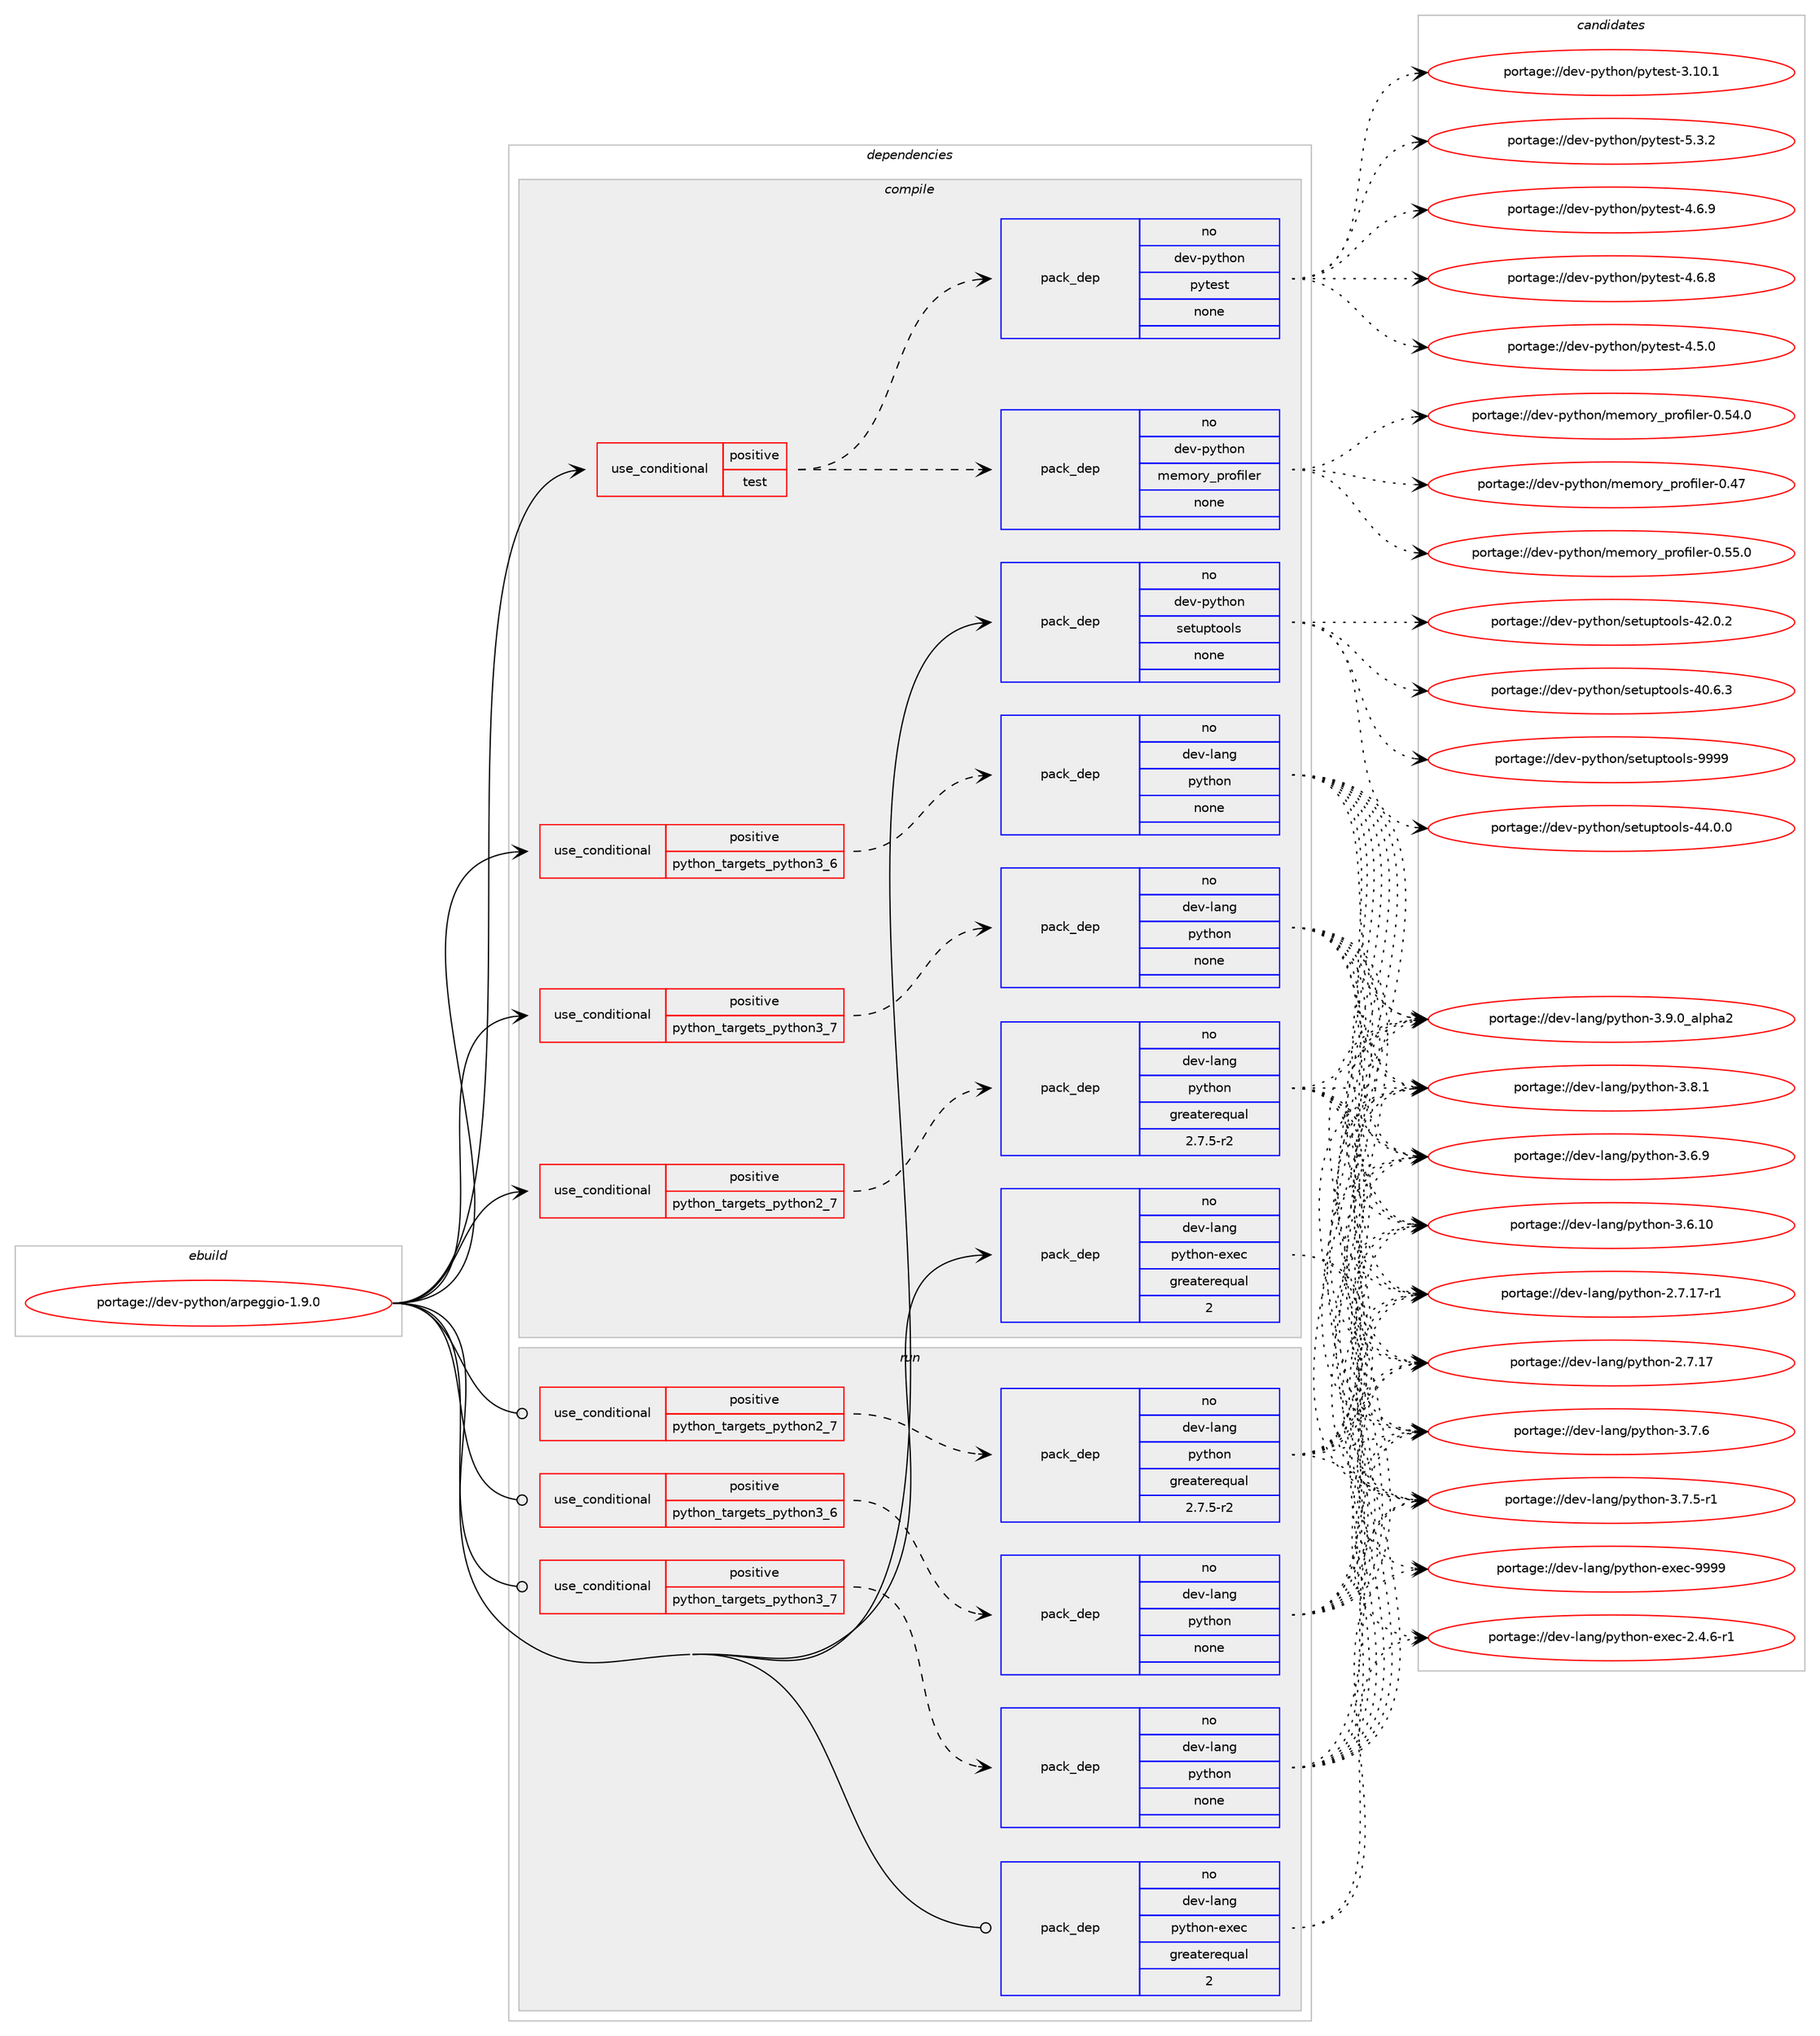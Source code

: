 digraph prolog {

# *************
# Graph options
# *************

newrank=true;
concentrate=true;
compound=true;
graph [rankdir=LR,fontname=Helvetica,fontsize=10,ranksep=1.5];#, ranksep=2.5, nodesep=0.2];
edge  [arrowhead=vee];
node  [fontname=Helvetica,fontsize=10];

# **********
# The ebuild
# **********

subgraph cluster_leftcol {
color=gray;
label=<<i>ebuild</i>>;
id [label="portage://dev-python/arpeggio-1.9.0", color=red, width=4, href="../dev-python/arpeggio-1.9.0.svg"];
}

# ****************
# The dependencies
# ****************

subgraph cluster_midcol {
color=gray;
label=<<i>dependencies</i>>;
subgraph cluster_compile {
fillcolor="#eeeeee";
style=filled;
label=<<i>compile</i>>;
subgraph cond118956 {
dependency471450 [label=<<TABLE BORDER="0" CELLBORDER="1" CELLSPACING="0" CELLPADDING="4"><TR><TD ROWSPAN="3" CELLPADDING="10">use_conditional</TD></TR><TR><TD>positive</TD></TR><TR><TD>python_targets_python2_7</TD></TR></TABLE>>, shape=none, color=red];
subgraph pack347479 {
dependency471451 [label=<<TABLE BORDER="0" CELLBORDER="1" CELLSPACING="0" CELLPADDING="4" WIDTH="220"><TR><TD ROWSPAN="6" CELLPADDING="30">pack_dep</TD></TR><TR><TD WIDTH="110">no</TD></TR><TR><TD>dev-lang</TD></TR><TR><TD>python</TD></TR><TR><TD>greaterequal</TD></TR><TR><TD>2.7.5-r2</TD></TR></TABLE>>, shape=none, color=blue];
}
dependency471450:e -> dependency471451:w [weight=20,style="dashed",arrowhead="vee"];
}
id:e -> dependency471450:w [weight=20,style="solid",arrowhead="vee"];
subgraph cond118957 {
dependency471452 [label=<<TABLE BORDER="0" CELLBORDER="1" CELLSPACING="0" CELLPADDING="4"><TR><TD ROWSPAN="3" CELLPADDING="10">use_conditional</TD></TR><TR><TD>positive</TD></TR><TR><TD>python_targets_python3_6</TD></TR></TABLE>>, shape=none, color=red];
subgraph pack347480 {
dependency471453 [label=<<TABLE BORDER="0" CELLBORDER="1" CELLSPACING="0" CELLPADDING="4" WIDTH="220"><TR><TD ROWSPAN="6" CELLPADDING="30">pack_dep</TD></TR><TR><TD WIDTH="110">no</TD></TR><TR><TD>dev-lang</TD></TR><TR><TD>python</TD></TR><TR><TD>none</TD></TR><TR><TD></TD></TR></TABLE>>, shape=none, color=blue];
}
dependency471452:e -> dependency471453:w [weight=20,style="dashed",arrowhead="vee"];
}
id:e -> dependency471452:w [weight=20,style="solid",arrowhead="vee"];
subgraph cond118958 {
dependency471454 [label=<<TABLE BORDER="0" CELLBORDER="1" CELLSPACING="0" CELLPADDING="4"><TR><TD ROWSPAN="3" CELLPADDING="10">use_conditional</TD></TR><TR><TD>positive</TD></TR><TR><TD>python_targets_python3_7</TD></TR></TABLE>>, shape=none, color=red];
subgraph pack347481 {
dependency471455 [label=<<TABLE BORDER="0" CELLBORDER="1" CELLSPACING="0" CELLPADDING="4" WIDTH="220"><TR><TD ROWSPAN="6" CELLPADDING="30">pack_dep</TD></TR><TR><TD WIDTH="110">no</TD></TR><TR><TD>dev-lang</TD></TR><TR><TD>python</TD></TR><TR><TD>none</TD></TR><TR><TD></TD></TR></TABLE>>, shape=none, color=blue];
}
dependency471454:e -> dependency471455:w [weight=20,style="dashed",arrowhead="vee"];
}
id:e -> dependency471454:w [weight=20,style="solid",arrowhead="vee"];
subgraph cond118959 {
dependency471456 [label=<<TABLE BORDER="0" CELLBORDER="1" CELLSPACING="0" CELLPADDING="4"><TR><TD ROWSPAN="3" CELLPADDING="10">use_conditional</TD></TR><TR><TD>positive</TD></TR><TR><TD>test</TD></TR></TABLE>>, shape=none, color=red];
subgraph pack347482 {
dependency471457 [label=<<TABLE BORDER="0" CELLBORDER="1" CELLSPACING="0" CELLPADDING="4" WIDTH="220"><TR><TD ROWSPAN="6" CELLPADDING="30">pack_dep</TD></TR><TR><TD WIDTH="110">no</TD></TR><TR><TD>dev-python</TD></TR><TR><TD>pytest</TD></TR><TR><TD>none</TD></TR><TR><TD></TD></TR></TABLE>>, shape=none, color=blue];
}
dependency471456:e -> dependency471457:w [weight=20,style="dashed",arrowhead="vee"];
subgraph pack347483 {
dependency471458 [label=<<TABLE BORDER="0" CELLBORDER="1" CELLSPACING="0" CELLPADDING="4" WIDTH="220"><TR><TD ROWSPAN="6" CELLPADDING="30">pack_dep</TD></TR><TR><TD WIDTH="110">no</TD></TR><TR><TD>dev-python</TD></TR><TR><TD>memory_profiler</TD></TR><TR><TD>none</TD></TR><TR><TD></TD></TR></TABLE>>, shape=none, color=blue];
}
dependency471456:e -> dependency471458:w [weight=20,style="dashed",arrowhead="vee"];
}
id:e -> dependency471456:w [weight=20,style="solid",arrowhead="vee"];
subgraph pack347484 {
dependency471459 [label=<<TABLE BORDER="0" CELLBORDER="1" CELLSPACING="0" CELLPADDING="4" WIDTH="220"><TR><TD ROWSPAN="6" CELLPADDING="30">pack_dep</TD></TR><TR><TD WIDTH="110">no</TD></TR><TR><TD>dev-lang</TD></TR><TR><TD>python-exec</TD></TR><TR><TD>greaterequal</TD></TR><TR><TD>2</TD></TR></TABLE>>, shape=none, color=blue];
}
id:e -> dependency471459:w [weight=20,style="solid",arrowhead="vee"];
subgraph pack347485 {
dependency471460 [label=<<TABLE BORDER="0" CELLBORDER="1" CELLSPACING="0" CELLPADDING="4" WIDTH="220"><TR><TD ROWSPAN="6" CELLPADDING="30">pack_dep</TD></TR><TR><TD WIDTH="110">no</TD></TR><TR><TD>dev-python</TD></TR><TR><TD>setuptools</TD></TR><TR><TD>none</TD></TR><TR><TD></TD></TR></TABLE>>, shape=none, color=blue];
}
id:e -> dependency471460:w [weight=20,style="solid",arrowhead="vee"];
}
subgraph cluster_compileandrun {
fillcolor="#eeeeee";
style=filled;
label=<<i>compile and run</i>>;
}
subgraph cluster_run {
fillcolor="#eeeeee";
style=filled;
label=<<i>run</i>>;
subgraph cond118960 {
dependency471461 [label=<<TABLE BORDER="0" CELLBORDER="1" CELLSPACING="0" CELLPADDING="4"><TR><TD ROWSPAN="3" CELLPADDING="10">use_conditional</TD></TR><TR><TD>positive</TD></TR><TR><TD>python_targets_python2_7</TD></TR></TABLE>>, shape=none, color=red];
subgraph pack347486 {
dependency471462 [label=<<TABLE BORDER="0" CELLBORDER="1" CELLSPACING="0" CELLPADDING="4" WIDTH="220"><TR><TD ROWSPAN="6" CELLPADDING="30">pack_dep</TD></TR><TR><TD WIDTH="110">no</TD></TR><TR><TD>dev-lang</TD></TR><TR><TD>python</TD></TR><TR><TD>greaterequal</TD></TR><TR><TD>2.7.5-r2</TD></TR></TABLE>>, shape=none, color=blue];
}
dependency471461:e -> dependency471462:w [weight=20,style="dashed",arrowhead="vee"];
}
id:e -> dependency471461:w [weight=20,style="solid",arrowhead="odot"];
subgraph cond118961 {
dependency471463 [label=<<TABLE BORDER="0" CELLBORDER="1" CELLSPACING="0" CELLPADDING="4"><TR><TD ROWSPAN="3" CELLPADDING="10">use_conditional</TD></TR><TR><TD>positive</TD></TR><TR><TD>python_targets_python3_6</TD></TR></TABLE>>, shape=none, color=red];
subgraph pack347487 {
dependency471464 [label=<<TABLE BORDER="0" CELLBORDER="1" CELLSPACING="0" CELLPADDING="4" WIDTH="220"><TR><TD ROWSPAN="6" CELLPADDING="30">pack_dep</TD></TR><TR><TD WIDTH="110">no</TD></TR><TR><TD>dev-lang</TD></TR><TR><TD>python</TD></TR><TR><TD>none</TD></TR><TR><TD></TD></TR></TABLE>>, shape=none, color=blue];
}
dependency471463:e -> dependency471464:w [weight=20,style="dashed",arrowhead="vee"];
}
id:e -> dependency471463:w [weight=20,style="solid",arrowhead="odot"];
subgraph cond118962 {
dependency471465 [label=<<TABLE BORDER="0" CELLBORDER="1" CELLSPACING="0" CELLPADDING="4"><TR><TD ROWSPAN="3" CELLPADDING="10">use_conditional</TD></TR><TR><TD>positive</TD></TR><TR><TD>python_targets_python3_7</TD></TR></TABLE>>, shape=none, color=red];
subgraph pack347488 {
dependency471466 [label=<<TABLE BORDER="0" CELLBORDER="1" CELLSPACING="0" CELLPADDING="4" WIDTH="220"><TR><TD ROWSPAN="6" CELLPADDING="30">pack_dep</TD></TR><TR><TD WIDTH="110">no</TD></TR><TR><TD>dev-lang</TD></TR><TR><TD>python</TD></TR><TR><TD>none</TD></TR><TR><TD></TD></TR></TABLE>>, shape=none, color=blue];
}
dependency471465:e -> dependency471466:w [weight=20,style="dashed",arrowhead="vee"];
}
id:e -> dependency471465:w [weight=20,style="solid",arrowhead="odot"];
subgraph pack347489 {
dependency471467 [label=<<TABLE BORDER="0" CELLBORDER="1" CELLSPACING="0" CELLPADDING="4" WIDTH="220"><TR><TD ROWSPAN="6" CELLPADDING="30">pack_dep</TD></TR><TR><TD WIDTH="110">no</TD></TR><TR><TD>dev-lang</TD></TR><TR><TD>python-exec</TD></TR><TR><TD>greaterequal</TD></TR><TR><TD>2</TD></TR></TABLE>>, shape=none, color=blue];
}
id:e -> dependency471467:w [weight=20,style="solid",arrowhead="odot"];
}
}

# **************
# The candidates
# **************

subgraph cluster_choices {
rank=same;
color=gray;
label=<<i>candidates</i>>;

subgraph choice347479 {
color=black;
nodesep=1;
choice10010111845108971101034711212111610411111045514657464895971081121049750 [label="portage://dev-lang/python-3.9.0_alpha2", color=red, width=4,href="../dev-lang/python-3.9.0_alpha2.svg"];
choice100101118451089711010347112121116104111110455146564649 [label="portage://dev-lang/python-3.8.1", color=red, width=4,href="../dev-lang/python-3.8.1.svg"];
choice100101118451089711010347112121116104111110455146554654 [label="portage://dev-lang/python-3.7.6", color=red, width=4,href="../dev-lang/python-3.7.6.svg"];
choice1001011184510897110103471121211161041111104551465546534511449 [label="portage://dev-lang/python-3.7.5-r1", color=red, width=4,href="../dev-lang/python-3.7.5-r1.svg"];
choice100101118451089711010347112121116104111110455146544657 [label="portage://dev-lang/python-3.6.9", color=red, width=4,href="../dev-lang/python-3.6.9.svg"];
choice10010111845108971101034711212111610411111045514654464948 [label="portage://dev-lang/python-3.6.10", color=red, width=4,href="../dev-lang/python-3.6.10.svg"];
choice100101118451089711010347112121116104111110455046554649554511449 [label="portage://dev-lang/python-2.7.17-r1", color=red, width=4,href="../dev-lang/python-2.7.17-r1.svg"];
choice10010111845108971101034711212111610411111045504655464955 [label="portage://dev-lang/python-2.7.17", color=red, width=4,href="../dev-lang/python-2.7.17.svg"];
dependency471451:e -> choice10010111845108971101034711212111610411111045514657464895971081121049750:w [style=dotted,weight="100"];
dependency471451:e -> choice100101118451089711010347112121116104111110455146564649:w [style=dotted,weight="100"];
dependency471451:e -> choice100101118451089711010347112121116104111110455146554654:w [style=dotted,weight="100"];
dependency471451:e -> choice1001011184510897110103471121211161041111104551465546534511449:w [style=dotted,weight="100"];
dependency471451:e -> choice100101118451089711010347112121116104111110455146544657:w [style=dotted,weight="100"];
dependency471451:e -> choice10010111845108971101034711212111610411111045514654464948:w [style=dotted,weight="100"];
dependency471451:e -> choice100101118451089711010347112121116104111110455046554649554511449:w [style=dotted,weight="100"];
dependency471451:e -> choice10010111845108971101034711212111610411111045504655464955:w [style=dotted,weight="100"];
}
subgraph choice347480 {
color=black;
nodesep=1;
choice10010111845108971101034711212111610411111045514657464895971081121049750 [label="portage://dev-lang/python-3.9.0_alpha2", color=red, width=4,href="../dev-lang/python-3.9.0_alpha2.svg"];
choice100101118451089711010347112121116104111110455146564649 [label="portage://dev-lang/python-3.8.1", color=red, width=4,href="../dev-lang/python-3.8.1.svg"];
choice100101118451089711010347112121116104111110455146554654 [label="portage://dev-lang/python-3.7.6", color=red, width=4,href="../dev-lang/python-3.7.6.svg"];
choice1001011184510897110103471121211161041111104551465546534511449 [label="portage://dev-lang/python-3.7.5-r1", color=red, width=4,href="../dev-lang/python-3.7.5-r1.svg"];
choice100101118451089711010347112121116104111110455146544657 [label="portage://dev-lang/python-3.6.9", color=red, width=4,href="../dev-lang/python-3.6.9.svg"];
choice10010111845108971101034711212111610411111045514654464948 [label="portage://dev-lang/python-3.6.10", color=red, width=4,href="../dev-lang/python-3.6.10.svg"];
choice100101118451089711010347112121116104111110455046554649554511449 [label="portage://dev-lang/python-2.7.17-r1", color=red, width=4,href="../dev-lang/python-2.7.17-r1.svg"];
choice10010111845108971101034711212111610411111045504655464955 [label="portage://dev-lang/python-2.7.17", color=red, width=4,href="../dev-lang/python-2.7.17.svg"];
dependency471453:e -> choice10010111845108971101034711212111610411111045514657464895971081121049750:w [style=dotted,weight="100"];
dependency471453:e -> choice100101118451089711010347112121116104111110455146564649:w [style=dotted,weight="100"];
dependency471453:e -> choice100101118451089711010347112121116104111110455146554654:w [style=dotted,weight="100"];
dependency471453:e -> choice1001011184510897110103471121211161041111104551465546534511449:w [style=dotted,weight="100"];
dependency471453:e -> choice100101118451089711010347112121116104111110455146544657:w [style=dotted,weight="100"];
dependency471453:e -> choice10010111845108971101034711212111610411111045514654464948:w [style=dotted,weight="100"];
dependency471453:e -> choice100101118451089711010347112121116104111110455046554649554511449:w [style=dotted,weight="100"];
dependency471453:e -> choice10010111845108971101034711212111610411111045504655464955:w [style=dotted,weight="100"];
}
subgraph choice347481 {
color=black;
nodesep=1;
choice10010111845108971101034711212111610411111045514657464895971081121049750 [label="portage://dev-lang/python-3.9.0_alpha2", color=red, width=4,href="../dev-lang/python-3.9.0_alpha2.svg"];
choice100101118451089711010347112121116104111110455146564649 [label="portage://dev-lang/python-3.8.1", color=red, width=4,href="../dev-lang/python-3.8.1.svg"];
choice100101118451089711010347112121116104111110455146554654 [label="portage://dev-lang/python-3.7.6", color=red, width=4,href="../dev-lang/python-3.7.6.svg"];
choice1001011184510897110103471121211161041111104551465546534511449 [label="portage://dev-lang/python-3.7.5-r1", color=red, width=4,href="../dev-lang/python-3.7.5-r1.svg"];
choice100101118451089711010347112121116104111110455146544657 [label="portage://dev-lang/python-3.6.9", color=red, width=4,href="../dev-lang/python-3.6.9.svg"];
choice10010111845108971101034711212111610411111045514654464948 [label="portage://dev-lang/python-3.6.10", color=red, width=4,href="../dev-lang/python-3.6.10.svg"];
choice100101118451089711010347112121116104111110455046554649554511449 [label="portage://dev-lang/python-2.7.17-r1", color=red, width=4,href="../dev-lang/python-2.7.17-r1.svg"];
choice10010111845108971101034711212111610411111045504655464955 [label="portage://dev-lang/python-2.7.17", color=red, width=4,href="../dev-lang/python-2.7.17.svg"];
dependency471455:e -> choice10010111845108971101034711212111610411111045514657464895971081121049750:w [style=dotted,weight="100"];
dependency471455:e -> choice100101118451089711010347112121116104111110455146564649:w [style=dotted,weight="100"];
dependency471455:e -> choice100101118451089711010347112121116104111110455146554654:w [style=dotted,weight="100"];
dependency471455:e -> choice1001011184510897110103471121211161041111104551465546534511449:w [style=dotted,weight="100"];
dependency471455:e -> choice100101118451089711010347112121116104111110455146544657:w [style=dotted,weight="100"];
dependency471455:e -> choice10010111845108971101034711212111610411111045514654464948:w [style=dotted,weight="100"];
dependency471455:e -> choice100101118451089711010347112121116104111110455046554649554511449:w [style=dotted,weight="100"];
dependency471455:e -> choice10010111845108971101034711212111610411111045504655464955:w [style=dotted,weight="100"];
}
subgraph choice347482 {
color=black;
nodesep=1;
choice1001011184511212111610411111047112121116101115116455346514650 [label="portage://dev-python/pytest-5.3.2", color=red, width=4,href="../dev-python/pytest-5.3.2.svg"];
choice1001011184511212111610411111047112121116101115116455246544657 [label="portage://dev-python/pytest-4.6.9", color=red, width=4,href="../dev-python/pytest-4.6.9.svg"];
choice1001011184511212111610411111047112121116101115116455246544656 [label="portage://dev-python/pytest-4.6.8", color=red, width=4,href="../dev-python/pytest-4.6.8.svg"];
choice1001011184511212111610411111047112121116101115116455246534648 [label="portage://dev-python/pytest-4.5.0", color=red, width=4,href="../dev-python/pytest-4.5.0.svg"];
choice100101118451121211161041111104711212111610111511645514649484649 [label="portage://dev-python/pytest-3.10.1", color=red, width=4,href="../dev-python/pytest-3.10.1.svg"];
dependency471457:e -> choice1001011184511212111610411111047112121116101115116455346514650:w [style=dotted,weight="100"];
dependency471457:e -> choice1001011184511212111610411111047112121116101115116455246544657:w [style=dotted,weight="100"];
dependency471457:e -> choice1001011184511212111610411111047112121116101115116455246544656:w [style=dotted,weight="100"];
dependency471457:e -> choice1001011184511212111610411111047112121116101115116455246534648:w [style=dotted,weight="100"];
dependency471457:e -> choice100101118451121211161041111104711212111610111511645514649484649:w [style=dotted,weight="100"];
}
subgraph choice347483 {
color=black;
nodesep=1;
choice10010111845112121116104111110471091011091111141219511211411110210510810111445484653534648 [label="portage://dev-python/memory_profiler-0.55.0", color=red, width=4,href="../dev-python/memory_profiler-0.55.0.svg"];
choice10010111845112121116104111110471091011091111141219511211411110210510810111445484653524648 [label="portage://dev-python/memory_profiler-0.54.0", color=red, width=4,href="../dev-python/memory_profiler-0.54.0.svg"];
choice1001011184511212111610411111047109101109111114121951121141111021051081011144548465255 [label="portage://dev-python/memory_profiler-0.47", color=red, width=4,href="../dev-python/memory_profiler-0.47.svg"];
dependency471458:e -> choice10010111845112121116104111110471091011091111141219511211411110210510810111445484653534648:w [style=dotted,weight="100"];
dependency471458:e -> choice10010111845112121116104111110471091011091111141219511211411110210510810111445484653524648:w [style=dotted,weight="100"];
dependency471458:e -> choice1001011184511212111610411111047109101109111114121951121141111021051081011144548465255:w [style=dotted,weight="100"];
}
subgraph choice347484 {
color=black;
nodesep=1;
choice10010111845108971101034711212111610411111045101120101994557575757 [label="portage://dev-lang/python-exec-9999", color=red, width=4,href="../dev-lang/python-exec-9999.svg"];
choice10010111845108971101034711212111610411111045101120101994550465246544511449 [label="portage://dev-lang/python-exec-2.4.6-r1", color=red, width=4,href="../dev-lang/python-exec-2.4.6-r1.svg"];
dependency471459:e -> choice10010111845108971101034711212111610411111045101120101994557575757:w [style=dotted,weight="100"];
dependency471459:e -> choice10010111845108971101034711212111610411111045101120101994550465246544511449:w [style=dotted,weight="100"];
}
subgraph choice347485 {
color=black;
nodesep=1;
choice10010111845112121116104111110471151011161171121161111111081154557575757 [label="portage://dev-python/setuptools-9999", color=red, width=4,href="../dev-python/setuptools-9999.svg"];
choice100101118451121211161041111104711510111611711211611111110811545525246484648 [label="portage://dev-python/setuptools-44.0.0", color=red, width=4,href="../dev-python/setuptools-44.0.0.svg"];
choice100101118451121211161041111104711510111611711211611111110811545525046484650 [label="portage://dev-python/setuptools-42.0.2", color=red, width=4,href="../dev-python/setuptools-42.0.2.svg"];
choice100101118451121211161041111104711510111611711211611111110811545524846544651 [label="portage://dev-python/setuptools-40.6.3", color=red, width=4,href="../dev-python/setuptools-40.6.3.svg"];
dependency471460:e -> choice10010111845112121116104111110471151011161171121161111111081154557575757:w [style=dotted,weight="100"];
dependency471460:e -> choice100101118451121211161041111104711510111611711211611111110811545525246484648:w [style=dotted,weight="100"];
dependency471460:e -> choice100101118451121211161041111104711510111611711211611111110811545525046484650:w [style=dotted,weight="100"];
dependency471460:e -> choice100101118451121211161041111104711510111611711211611111110811545524846544651:w [style=dotted,weight="100"];
}
subgraph choice347486 {
color=black;
nodesep=1;
choice10010111845108971101034711212111610411111045514657464895971081121049750 [label="portage://dev-lang/python-3.9.0_alpha2", color=red, width=4,href="../dev-lang/python-3.9.0_alpha2.svg"];
choice100101118451089711010347112121116104111110455146564649 [label="portage://dev-lang/python-3.8.1", color=red, width=4,href="../dev-lang/python-3.8.1.svg"];
choice100101118451089711010347112121116104111110455146554654 [label="portage://dev-lang/python-3.7.6", color=red, width=4,href="../dev-lang/python-3.7.6.svg"];
choice1001011184510897110103471121211161041111104551465546534511449 [label="portage://dev-lang/python-3.7.5-r1", color=red, width=4,href="../dev-lang/python-3.7.5-r1.svg"];
choice100101118451089711010347112121116104111110455146544657 [label="portage://dev-lang/python-3.6.9", color=red, width=4,href="../dev-lang/python-3.6.9.svg"];
choice10010111845108971101034711212111610411111045514654464948 [label="portage://dev-lang/python-3.6.10", color=red, width=4,href="../dev-lang/python-3.6.10.svg"];
choice100101118451089711010347112121116104111110455046554649554511449 [label="portage://dev-lang/python-2.7.17-r1", color=red, width=4,href="../dev-lang/python-2.7.17-r1.svg"];
choice10010111845108971101034711212111610411111045504655464955 [label="portage://dev-lang/python-2.7.17", color=red, width=4,href="../dev-lang/python-2.7.17.svg"];
dependency471462:e -> choice10010111845108971101034711212111610411111045514657464895971081121049750:w [style=dotted,weight="100"];
dependency471462:e -> choice100101118451089711010347112121116104111110455146564649:w [style=dotted,weight="100"];
dependency471462:e -> choice100101118451089711010347112121116104111110455146554654:w [style=dotted,weight="100"];
dependency471462:e -> choice1001011184510897110103471121211161041111104551465546534511449:w [style=dotted,weight="100"];
dependency471462:e -> choice100101118451089711010347112121116104111110455146544657:w [style=dotted,weight="100"];
dependency471462:e -> choice10010111845108971101034711212111610411111045514654464948:w [style=dotted,weight="100"];
dependency471462:e -> choice100101118451089711010347112121116104111110455046554649554511449:w [style=dotted,weight="100"];
dependency471462:e -> choice10010111845108971101034711212111610411111045504655464955:w [style=dotted,weight="100"];
}
subgraph choice347487 {
color=black;
nodesep=1;
choice10010111845108971101034711212111610411111045514657464895971081121049750 [label="portage://dev-lang/python-3.9.0_alpha2", color=red, width=4,href="../dev-lang/python-3.9.0_alpha2.svg"];
choice100101118451089711010347112121116104111110455146564649 [label="portage://dev-lang/python-3.8.1", color=red, width=4,href="../dev-lang/python-3.8.1.svg"];
choice100101118451089711010347112121116104111110455146554654 [label="portage://dev-lang/python-3.7.6", color=red, width=4,href="../dev-lang/python-3.7.6.svg"];
choice1001011184510897110103471121211161041111104551465546534511449 [label="portage://dev-lang/python-3.7.5-r1", color=red, width=4,href="../dev-lang/python-3.7.5-r1.svg"];
choice100101118451089711010347112121116104111110455146544657 [label="portage://dev-lang/python-3.6.9", color=red, width=4,href="../dev-lang/python-3.6.9.svg"];
choice10010111845108971101034711212111610411111045514654464948 [label="portage://dev-lang/python-3.6.10", color=red, width=4,href="../dev-lang/python-3.6.10.svg"];
choice100101118451089711010347112121116104111110455046554649554511449 [label="portage://dev-lang/python-2.7.17-r1", color=red, width=4,href="../dev-lang/python-2.7.17-r1.svg"];
choice10010111845108971101034711212111610411111045504655464955 [label="portage://dev-lang/python-2.7.17", color=red, width=4,href="../dev-lang/python-2.7.17.svg"];
dependency471464:e -> choice10010111845108971101034711212111610411111045514657464895971081121049750:w [style=dotted,weight="100"];
dependency471464:e -> choice100101118451089711010347112121116104111110455146564649:w [style=dotted,weight="100"];
dependency471464:e -> choice100101118451089711010347112121116104111110455146554654:w [style=dotted,weight="100"];
dependency471464:e -> choice1001011184510897110103471121211161041111104551465546534511449:w [style=dotted,weight="100"];
dependency471464:e -> choice100101118451089711010347112121116104111110455146544657:w [style=dotted,weight="100"];
dependency471464:e -> choice10010111845108971101034711212111610411111045514654464948:w [style=dotted,weight="100"];
dependency471464:e -> choice100101118451089711010347112121116104111110455046554649554511449:w [style=dotted,weight="100"];
dependency471464:e -> choice10010111845108971101034711212111610411111045504655464955:w [style=dotted,weight="100"];
}
subgraph choice347488 {
color=black;
nodesep=1;
choice10010111845108971101034711212111610411111045514657464895971081121049750 [label="portage://dev-lang/python-3.9.0_alpha2", color=red, width=4,href="../dev-lang/python-3.9.0_alpha2.svg"];
choice100101118451089711010347112121116104111110455146564649 [label="portage://dev-lang/python-3.8.1", color=red, width=4,href="../dev-lang/python-3.8.1.svg"];
choice100101118451089711010347112121116104111110455146554654 [label="portage://dev-lang/python-3.7.6", color=red, width=4,href="../dev-lang/python-3.7.6.svg"];
choice1001011184510897110103471121211161041111104551465546534511449 [label="portage://dev-lang/python-3.7.5-r1", color=red, width=4,href="../dev-lang/python-3.7.5-r1.svg"];
choice100101118451089711010347112121116104111110455146544657 [label="portage://dev-lang/python-3.6.9", color=red, width=4,href="../dev-lang/python-3.6.9.svg"];
choice10010111845108971101034711212111610411111045514654464948 [label="portage://dev-lang/python-3.6.10", color=red, width=4,href="../dev-lang/python-3.6.10.svg"];
choice100101118451089711010347112121116104111110455046554649554511449 [label="portage://dev-lang/python-2.7.17-r1", color=red, width=4,href="../dev-lang/python-2.7.17-r1.svg"];
choice10010111845108971101034711212111610411111045504655464955 [label="portage://dev-lang/python-2.7.17", color=red, width=4,href="../dev-lang/python-2.7.17.svg"];
dependency471466:e -> choice10010111845108971101034711212111610411111045514657464895971081121049750:w [style=dotted,weight="100"];
dependency471466:e -> choice100101118451089711010347112121116104111110455146564649:w [style=dotted,weight="100"];
dependency471466:e -> choice100101118451089711010347112121116104111110455146554654:w [style=dotted,weight="100"];
dependency471466:e -> choice1001011184510897110103471121211161041111104551465546534511449:w [style=dotted,weight="100"];
dependency471466:e -> choice100101118451089711010347112121116104111110455146544657:w [style=dotted,weight="100"];
dependency471466:e -> choice10010111845108971101034711212111610411111045514654464948:w [style=dotted,weight="100"];
dependency471466:e -> choice100101118451089711010347112121116104111110455046554649554511449:w [style=dotted,weight="100"];
dependency471466:e -> choice10010111845108971101034711212111610411111045504655464955:w [style=dotted,weight="100"];
}
subgraph choice347489 {
color=black;
nodesep=1;
choice10010111845108971101034711212111610411111045101120101994557575757 [label="portage://dev-lang/python-exec-9999", color=red, width=4,href="../dev-lang/python-exec-9999.svg"];
choice10010111845108971101034711212111610411111045101120101994550465246544511449 [label="portage://dev-lang/python-exec-2.4.6-r1", color=red, width=4,href="../dev-lang/python-exec-2.4.6-r1.svg"];
dependency471467:e -> choice10010111845108971101034711212111610411111045101120101994557575757:w [style=dotted,weight="100"];
dependency471467:e -> choice10010111845108971101034711212111610411111045101120101994550465246544511449:w [style=dotted,weight="100"];
}
}

}
